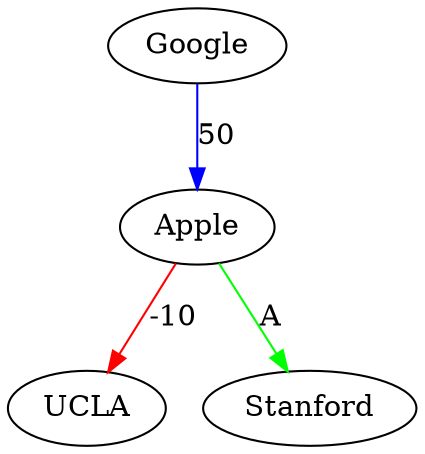 digraph graphname {
	a [label="Google"]
	b [label="Apple"]
	c [label="UCLA"]
	d [label="Stanford"]
	a -> b [label=50, color=blue];
	b -> c [label=-10, color=red];
	b -> d [label="A", color=green];
}
